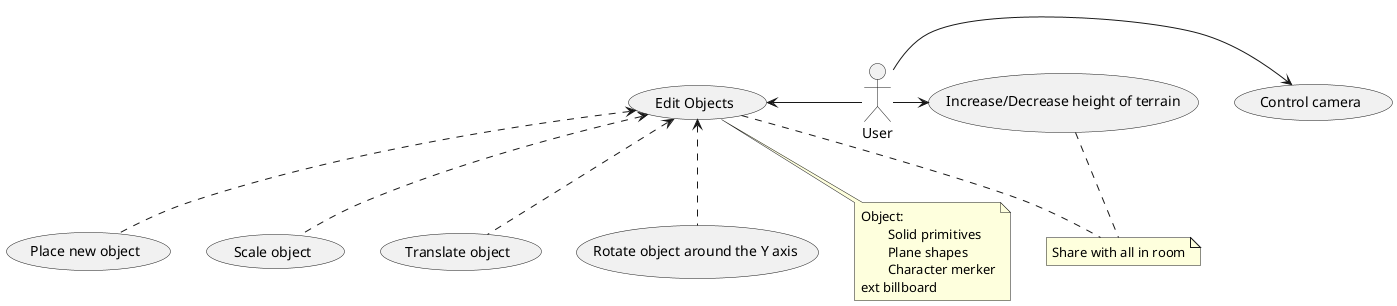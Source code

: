 @startuml

User -> (Control camera)

(Increase/Decrease height of terrain) as (G1)
User -> (G1)

(Edit Objects) as (O)
(O) <- User

O <.. (Place new object) 
O <.. (Scale object)
O <.. (Translate object)
O <.. (Rotate object around the Y axis)

note "Object:\n\tSolid primitives\n\tPlane shapes\n\tCharacter merker\n\Text billboard" as ON
(O) .. ON 

note "Share with all in room" as SHARE
(G1) .. SHARE
(O) .. SHARE

@enduml